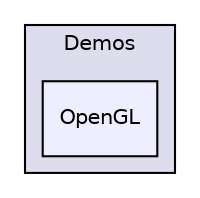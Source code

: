 digraph "bullet/bullet-2.82-r2704/Demos/OpenGL" {
  compound=true
  node [ fontsize="10", fontname="Helvetica"];
  edge [ labelfontsize="10", labelfontname="Helvetica"];
  subgraph clusterdir_fbeee990c6fb95278eb756dfe9f9c37f {
    graph [ bgcolor="#ddddee", pencolor="black", label="Demos" fontname="Helvetica", fontsize="10", URL="dir_fbeee990c6fb95278eb756dfe9f9c37f.html"]
  dir_3f6c69732ae81012dae9934dd9e4a991 [shape=box, label="OpenGL", style="filled", fillcolor="#eeeeff", pencolor="black", URL="dir_3f6c69732ae81012dae9934dd9e4a991.html"];
  }
}
